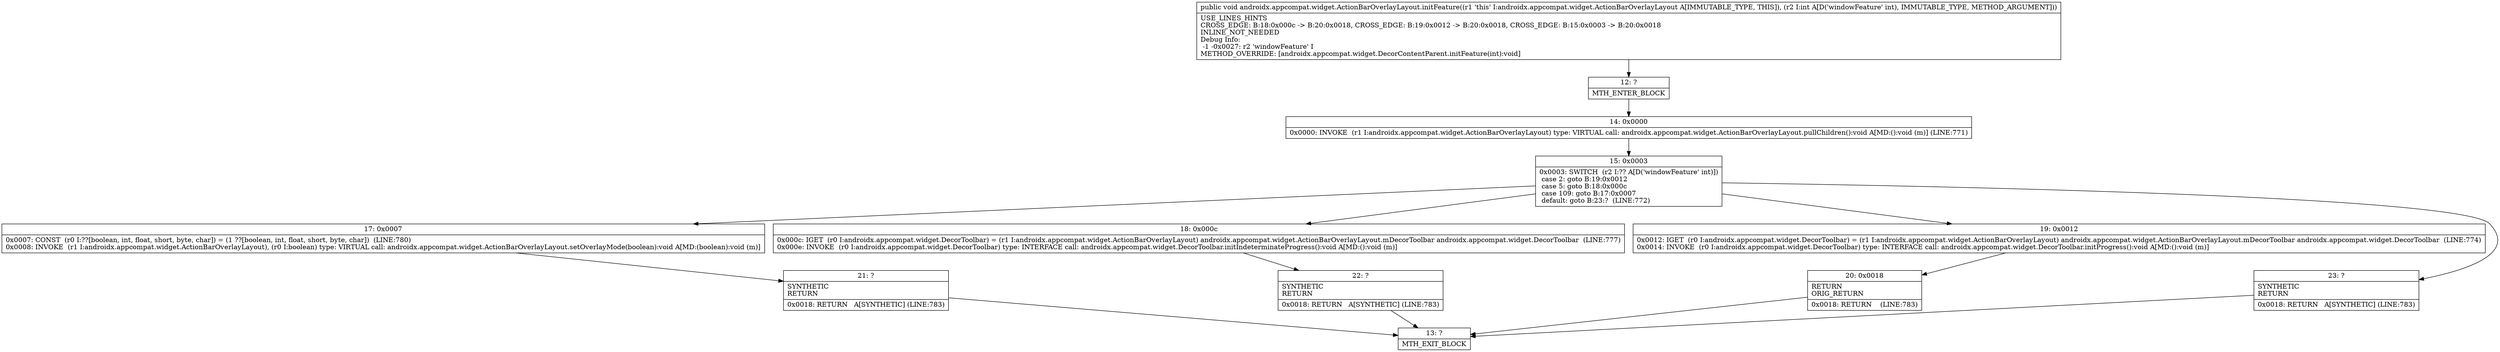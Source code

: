 digraph "CFG forandroidx.appcompat.widget.ActionBarOverlayLayout.initFeature(I)V" {
Node_12 [shape=record,label="{12\:\ ?|MTH_ENTER_BLOCK\l}"];
Node_14 [shape=record,label="{14\:\ 0x0000|0x0000: INVOKE  (r1 I:androidx.appcompat.widget.ActionBarOverlayLayout) type: VIRTUAL call: androidx.appcompat.widget.ActionBarOverlayLayout.pullChildren():void A[MD:():void (m)] (LINE:771)\l}"];
Node_15 [shape=record,label="{15\:\ 0x0003|0x0003: SWITCH  (r2 I:?? A[D('windowFeature' int)])\l case 2: goto B:19:0x0012\l case 5: goto B:18:0x000c\l case 109: goto B:17:0x0007\l default: goto B:23:?  (LINE:772)\l}"];
Node_17 [shape=record,label="{17\:\ 0x0007|0x0007: CONST  (r0 I:??[boolean, int, float, short, byte, char]) = (1 ??[boolean, int, float, short, byte, char])  (LINE:780)\l0x0008: INVOKE  (r1 I:androidx.appcompat.widget.ActionBarOverlayLayout), (r0 I:boolean) type: VIRTUAL call: androidx.appcompat.widget.ActionBarOverlayLayout.setOverlayMode(boolean):void A[MD:(boolean):void (m)]\l}"];
Node_21 [shape=record,label="{21\:\ ?|SYNTHETIC\lRETURN\l|0x0018: RETURN   A[SYNTHETIC] (LINE:783)\l}"];
Node_13 [shape=record,label="{13\:\ ?|MTH_EXIT_BLOCK\l}"];
Node_18 [shape=record,label="{18\:\ 0x000c|0x000c: IGET  (r0 I:androidx.appcompat.widget.DecorToolbar) = (r1 I:androidx.appcompat.widget.ActionBarOverlayLayout) androidx.appcompat.widget.ActionBarOverlayLayout.mDecorToolbar androidx.appcompat.widget.DecorToolbar  (LINE:777)\l0x000e: INVOKE  (r0 I:androidx.appcompat.widget.DecorToolbar) type: INTERFACE call: androidx.appcompat.widget.DecorToolbar.initIndeterminateProgress():void A[MD:():void (m)]\l}"];
Node_22 [shape=record,label="{22\:\ ?|SYNTHETIC\lRETURN\l|0x0018: RETURN   A[SYNTHETIC] (LINE:783)\l}"];
Node_19 [shape=record,label="{19\:\ 0x0012|0x0012: IGET  (r0 I:androidx.appcompat.widget.DecorToolbar) = (r1 I:androidx.appcompat.widget.ActionBarOverlayLayout) androidx.appcompat.widget.ActionBarOverlayLayout.mDecorToolbar androidx.appcompat.widget.DecorToolbar  (LINE:774)\l0x0014: INVOKE  (r0 I:androidx.appcompat.widget.DecorToolbar) type: INTERFACE call: androidx.appcompat.widget.DecorToolbar.initProgress():void A[MD:():void (m)]\l}"];
Node_20 [shape=record,label="{20\:\ 0x0018|RETURN\lORIG_RETURN\l|0x0018: RETURN    (LINE:783)\l}"];
Node_23 [shape=record,label="{23\:\ ?|SYNTHETIC\lRETURN\l|0x0018: RETURN   A[SYNTHETIC] (LINE:783)\l}"];
MethodNode[shape=record,label="{public void androidx.appcompat.widget.ActionBarOverlayLayout.initFeature((r1 'this' I:androidx.appcompat.widget.ActionBarOverlayLayout A[IMMUTABLE_TYPE, THIS]), (r2 I:int A[D('windowFeature' int), IMMUTABLE_TYPE, METHOD_ARGUMENT]))  | USE_LINES_HINTS\lCROSS_EDGE: B:18:0x000c \-\> B:20:0x0018, CROSS_EDGE: B:19:0x0012 \-\> B:20:0x0018, CROSS_EDGE: B:15:0x0003 \-\> B:20:0x0018\lINLINE_NOT_NEEDED\lDebug Info:\l  \-1 \-0x0027: r2 'windowFeature' I\lMETHOD_OVERRIDE: [androidx.appcompat.widget.DecorContentParent.initFeature(int):void]\l}"];
MethodNode -> Node_12;Node_12 -> Node_14;
Node_14 -> Node_15;
Node_15 -> Node_17;
Node_15 -> Node_18;
Node_15 -> Node_19;
Node_15 -> Node_23;
Node_17 -> Node_21;
Node_21 -> Node_13;
Node_18 -> Node_22;
Node_22 -> Node_13;
Node_19 -> Node_20;
Node_20 -> Node_13;
Node_23 -> Node_13;
}

